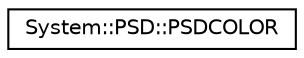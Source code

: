 digraph G
{
  edge [fontname="Helvetica",fontsize="10",labelfontname="Helvetica",labelfontsize="10"];
  node [fontname="Helvetica",fontsize="10",shape=record];
  rankdir="LR";
  Node1 [label="System::PSD::PSDCOLOR",height=0.2,width=0.4,color="black", fillcolor="white", style="filled",URL="$struct_system_1_1_p_s_d_1_1_p_s_d_c_o_l_o_r.html"];
}
